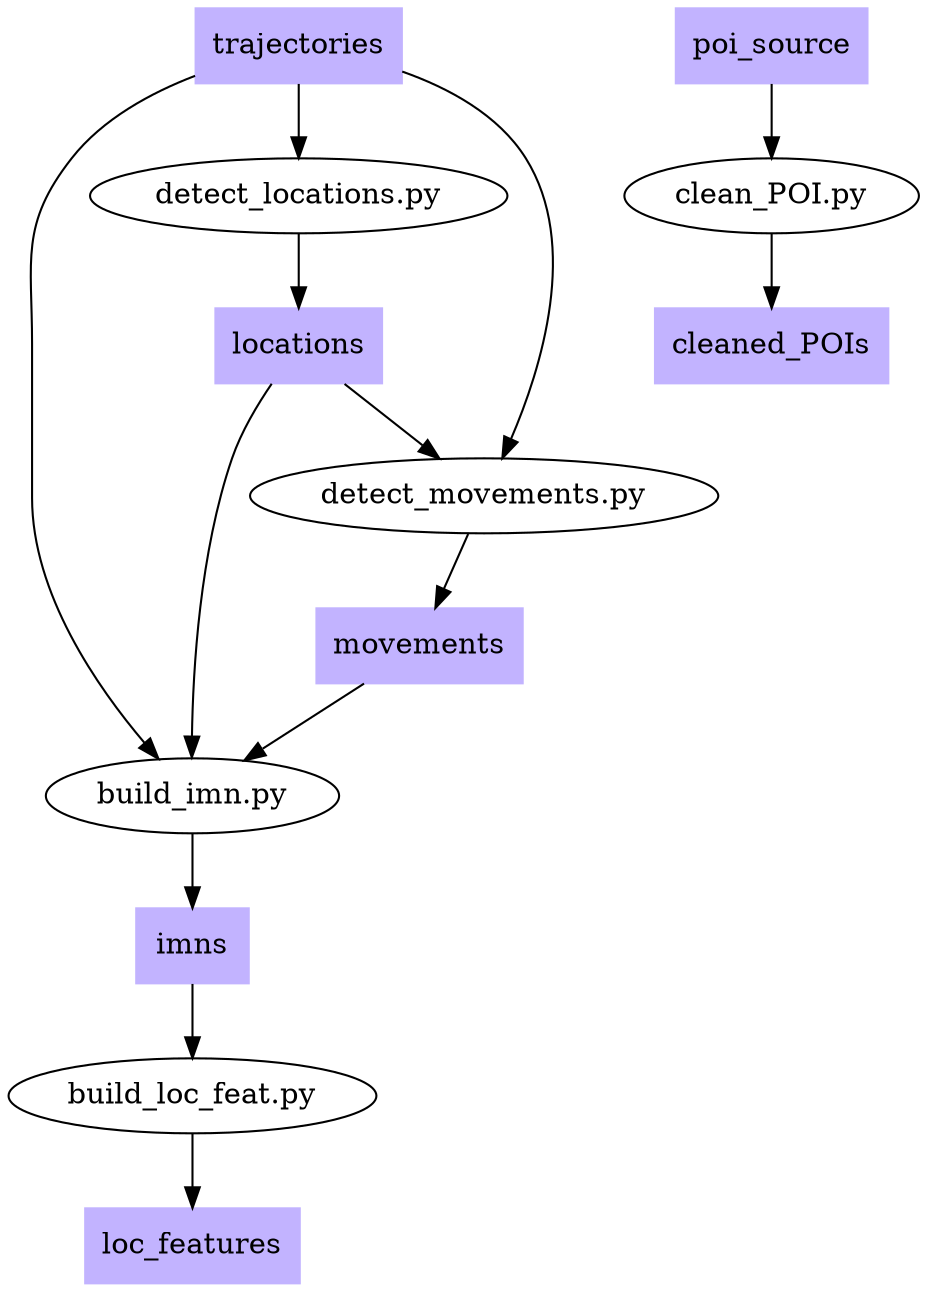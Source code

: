 digraph {
        // rankdir="LR";

        trajectories [shape=box,style=filled,color=".7 .3 1.0"]
        locations [shape=box,style=filled,color=".7 .3 1.0"]
        movements [shape=box,style=filled,color=".7 .3 1.0"]
        imns [shape=box,style=filled,color=".7 .3 1.0"]
        poi_source [shape=box,style=filled,color=".7 .3 1.0"]
        loc_features [shape=box,style=filled,color=".7 .3 1.0"]
        cleaned_POIs [shape=box,style=filled,color=".7 .3 1.0"]

        trajectories -> "build_imn.py";
        locations -> "build_imn.py";
        movements -> "build_imn.py";
        imns -> "build_loc_feat.py";
        poi_source -> "clean_POI.py";
        trajectories -> "detect_locations.py";
        trajectories -> "detect_movements.py";
        locations -> "detect_movements.py";
        
        "build_imn.py" -> imns;
        "build_loc_feat.py" -> loc_features;
        "clean_POI.py" -> cleaned_POIs;
        "detect_locations.py" -> locations;
        "detect_movements.py" -> movements      
}
